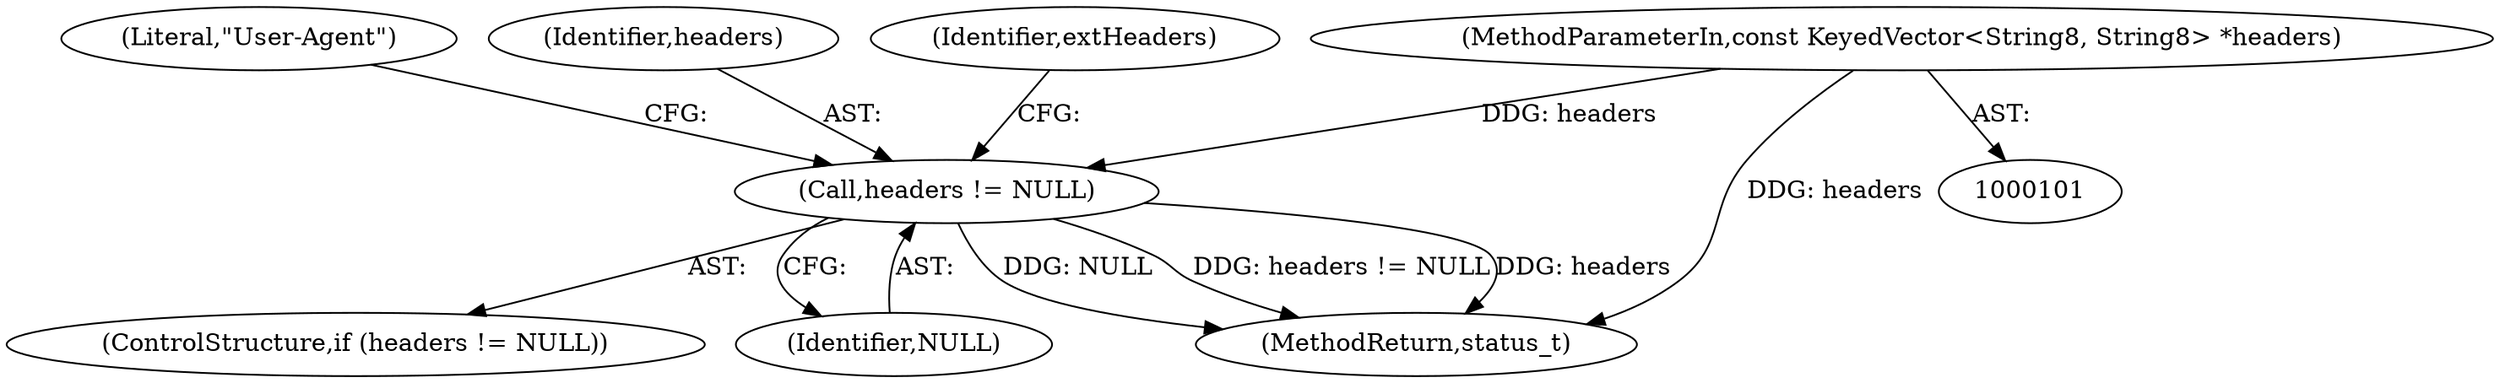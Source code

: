 digraph "0_Android_3b1c9f692c4d4b7a683c2b358fc89e831a641b88@pointer" {
"1000115" [label="(Call,headers != NULL)"];
"1000103" [label="(MethodParameterIn,const KeyedVector<String8, String8> *headers)"];
"1000114" [label="(ControlStructure,if (headers != NULL))"];
"1000117" [label="(Identifier,NULL)"];
"1000115" [label="(Call,headers != NULL)"];
"1000127" [label="(Literal,\"User-Agent\")"];
"1000116" [label="(Identifier,headers)"];
"1000103" [label="(MethodParameterIn,const KeyedVector<String8, String8> *headers)"];
"1000120" [label="(Identifier,extHeaders)"];
"1000169" [label="(MethodReturn,status_t)"];
"1000115" -> "1000114"  [label="AST: "];
"1000115" -> "1000117"  [label="CFG: "];
"1000116" -> "1000115"  [label="AST: "];
"1000117" -> "1000115"  [label="AST: "];
"1000120" -> "1000115"  [label="CFG: "];
"1000127" -> "1000115"  [label="CFG: "];
"1000115" -> "1000169"  [label="DDG: NULL"];
"1000115" -> "1000169"  [label="DDG: headers != NULL"];
"1000115" -> "1000169"  [label="DDG: headers"];
"1000103" -> "1000115"  [label="DDG: headers"];
"1000103" -> "1000101"  [label="AST: "];
"1000103" -> "1000169"  [label="DDG: headers"];
}
